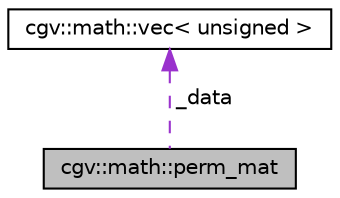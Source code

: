 digraph "cgv::math::perm_mat"
{
  bgcolor="transparent";
  edge [fontname="Helvetica",fontsize="10",labelfontname="Helvetica",labelfontsize="10"];
  node [fontname="Helvetica",fontsize="10",shape=record];
  Node1 [label="cgv::math::perm_mat",height=0.2,width=0.4,color="black", fillcolor="grey75", style="filled", fontcolor="black"];
  Node2 -> Node1 [dir="back",color="darkorchid3",fontsize="10",style="dashed",label=" _data" ,fontname="Helvetica"];
  Node2 [label="cgv::math::vec\< unsigned \>",height=0.2,width=0.4,color="black",URL="$a00127.html"];
}
